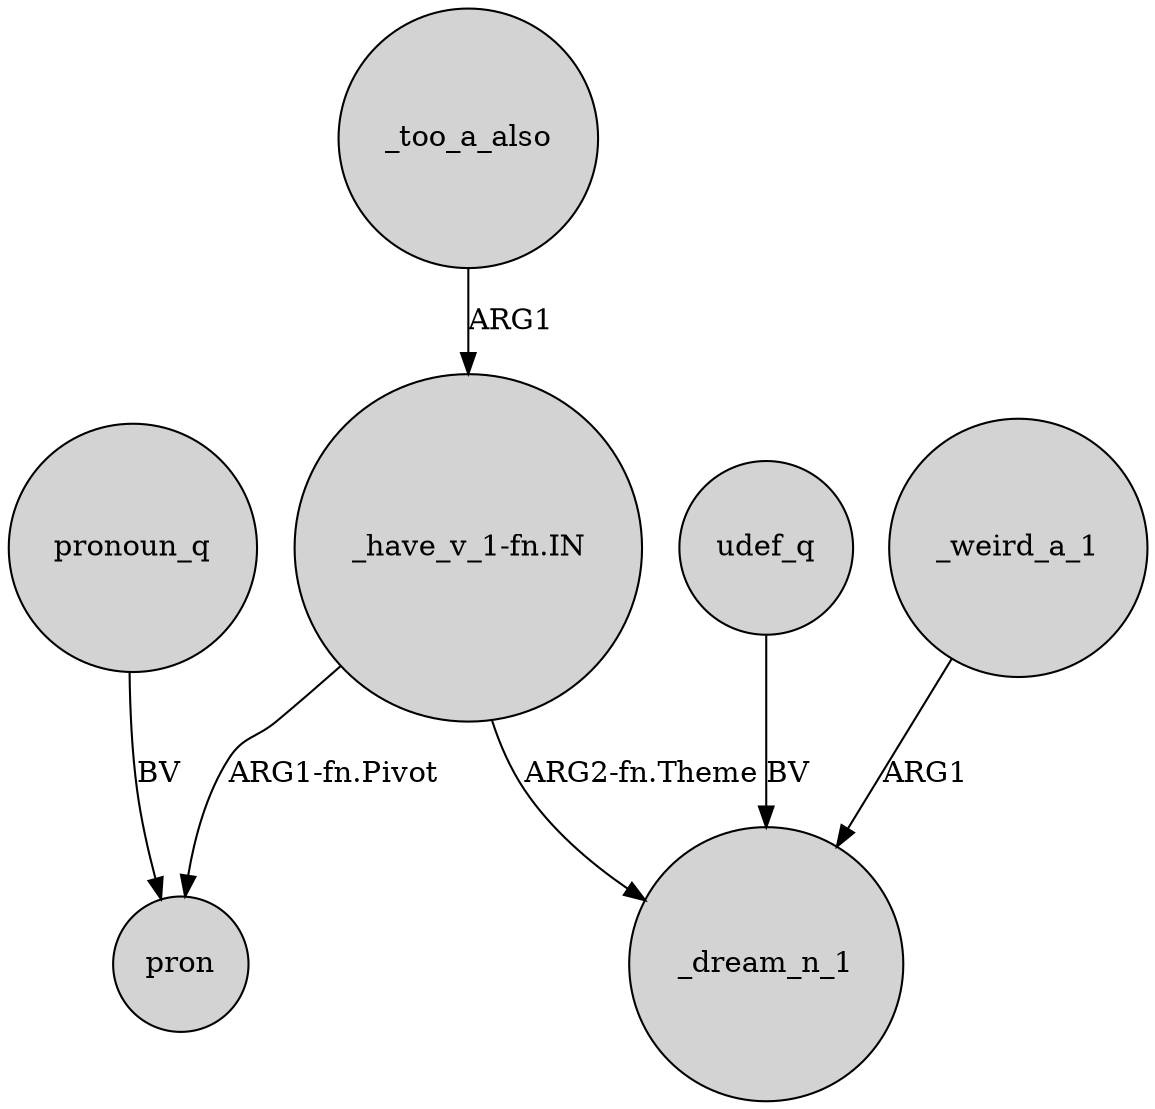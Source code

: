 digraph {
	node [shape=circle style=filled]
	_weird_a_1 -> _dream_n_1 [label=ARG1]
	_too_a_also -> "_have_v_1-fn.IN" [label=ARG1]
	"_have_v_1-fn.IN" -> _dream_n_1 [label="ARG2-fn.Theme"]
	"_have_v_1-fn.IN" -> pron [label="ARG1-fn.Pivot"]
	udef_q -> _dream_n_1 [label=BV]
	pronoun_q -> pron [label=BV]
}
